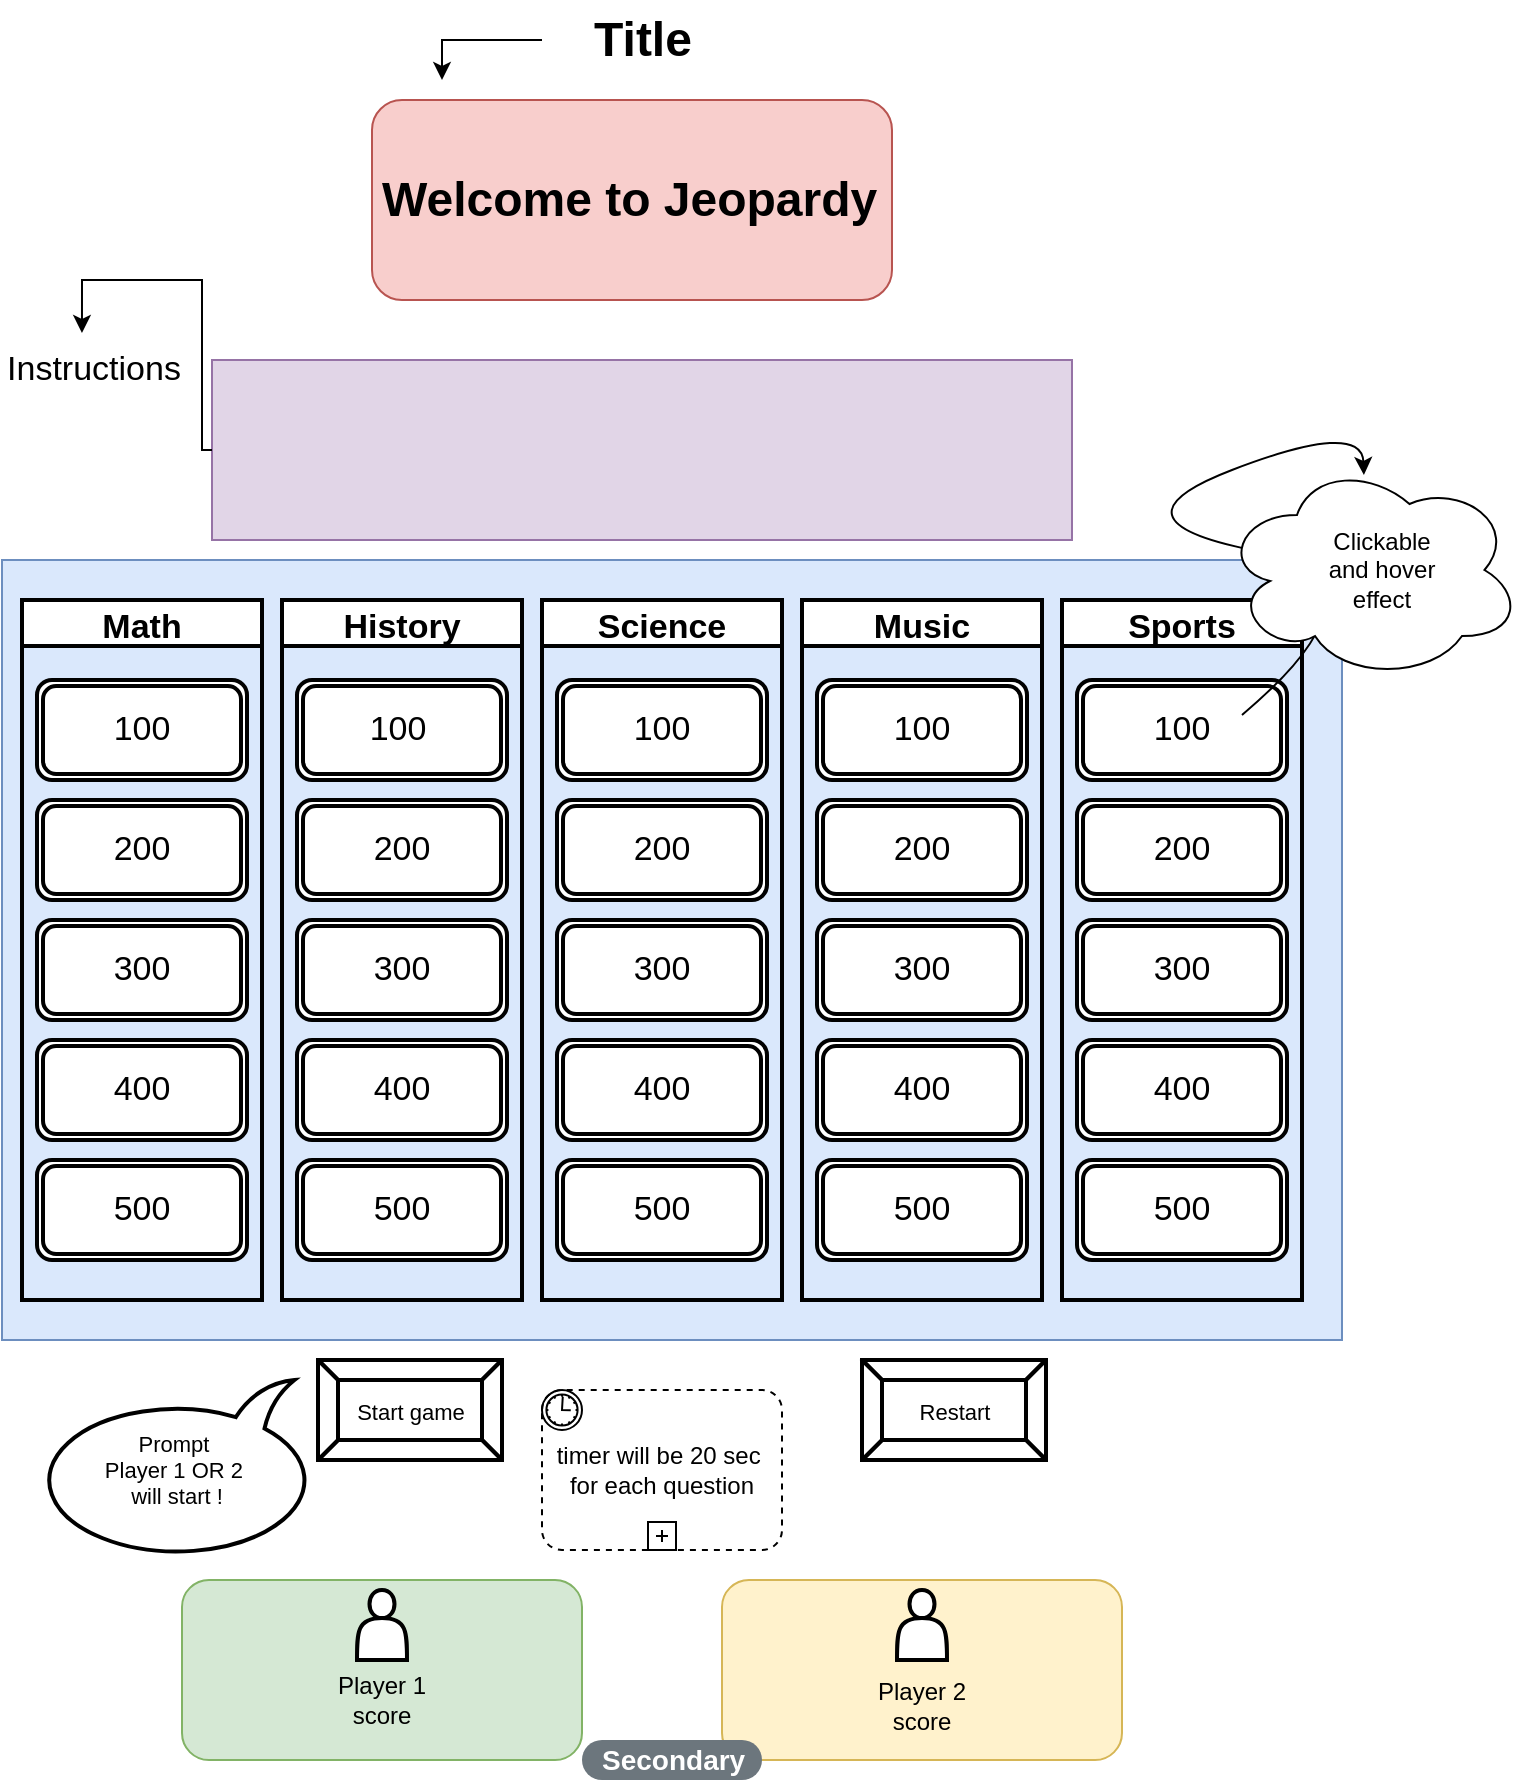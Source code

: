 <mxfile version="17.5.0" type="device"><diagram id="iRhzhgHxXOG-X4TMoqmh" name="Page-1"><mxGraphModel dx="662" dy="594" grid="1" gridSize="10" guides="1" tooltips="1" connect="1" arrows="1" fold="1" page="1" pageScale="1" pageWidth="850" pageHeight="1100" math="0" shadow="0"><root><mxCell id="0"/><mxCell id="1" parent="0"/><mxCell id="iEmB-0iqhxiT5rvF7xKx-22" style="edgeStyle=orthogonalEdgeStyle;rounded=0;orthogonalLoop=1;jettySize=auto;html=1;exitX=1;exitY=0.5;exitDx=0;exitDy=0;fontSize=17;" parent="1" source="iEmB-0iqhxiT5rvF7xKx-1" edge="1"><mxGeometry relative="1" as="geometry"><mxPoint x="760" y="475" as="targetPoint"/></mxGeometry></mxCell><mxCell id="iEmB-0iqhxiT5rvF7xKx-1" value="" style="rounded=0;whiteSpace=wrap;html=1;fillColor=#dae8fc;strokeColor=#6c8ebf;" parent="1" vertex="1"><mxGeometry x="110" y="280" width="670" height="390" as="geometry"/></mxCell><mxCell id="iEmB-0iqhxiT5rvF7xKx-3" value="" style="rounded=1;whiteSpace=wrap;html=1;fillColor=#f8cecc;strokeColor=#b85450;" parent="1" vertex="1"><mxGeometry x="295" y="50" width="260" height="100" as="geometry"/></mxCell><mxCell id="iEmB-0iqhxiT5rvF7xKx-6" value="&lt;h1&gt;Welcome to Jeopardy&lt;/h1&gt;" style="text;html=1;strokeColor=none;fillColor=none;spacing=5;spacingTop=-20;whiteSpace=wrap;overflow=hidden;rounded=0;" parent="1" vertex="1"><mxGeometry x="295" y="80" width="320" height="120" as="geometry"/></mxCell><mxCell id="iEmB-0iqhxiT5rvF7xKx-7" value="" style="rounded=1;whiteSpace=wrap;html=1;fillColor=#d5e8d4;strokeColor=#82b366;" parent="1" vertex="1"><mxGeometry x="200" y="790" width="200" height="90" as="geometry"/></mxCell><mxCell id="iEmB-0iqhxiT5rvF7xKx-8" value="Player 1 score" style="text;html=1;strokeColor=none;fillColor=none;align=center;verticalAlign=middle;whiteSpace=wrap;rounded=0;" parent="1" vertex="1"><mxGeometry x="270" y="840" width="60" height="20" as="geometry"/></mxCell><mxCell id="iEmB-0iqhxiT5rvF7xKx-116" style="edgeStyle=orthogonalEdgeStyle;rounded=0;orthogonalLoop=1;jettySize=auto;html=1;exitX=0.5;exitY=1;exitDx=0;exitDy=0;entryX=0.5;entryY=1;entryDx=0;entryDy=0;fontSize=11;" parent="1" source="iEmB-0iqhxiT5rvF7xKx-10" target="iEmB-0iqhxiT5rvF7xKx-11" edge="1"><mxGeometry relative="1" as="geometry"/></mxCell><mxCell id="iEmB-0iqhxiT5rvF7xKx-10" value="" style="rounded=1;whiteSpace=wrap;html=1;fillColor=#fff2cc;strokeColor=#d6b656;" parent="1" vertex="1"><mxGeometry x="470" y="790" width="200" height="90" as="geometry"/></mxCell><mxCell id="iEmB-0iqhxiT5rvF7xKx-11" value="Player 2 score" style="text;html=1;strokeColor=none;fillColor=none;align=center;verticalAlign=middle;whiteSpace=wrap;rounded=0;" parent="1" vertex="1"><mxGeometry x="540" y="840" width="60" height="25" as="geometry"/></mxCell><mxCell id="iEmB-0iqhxiT5rvF7xKx-14" value="" style="rounded=0;whiteSpace=wrap;html=1;fillColor=#e1d5e7;strokeColor=#9673a6;" parent="1" vertex="1"><mxGeometry x="215" y="180" width="430" height="90" as="geometry"/></mxCell><mxCell id="iEmB-0iqhxiT5rvF7xKx-15" value="&lt;font style=&quot;font-size: 17px&quot;&gt;Instructions&lt;/font&gt;" style="text;html=1;strokeColor=none;fillColor=none;align=center;verticalAlign=middle;whiteSpace=wrap;rounded=0;strokeWidth=2;" parent="1" vertex="1"><mxGeometry x="125.5" y="170" width="60" height="30" as="geometry"/></mxCell><mxCell id="iEmB-0iqhxiT5rvF7xKx-16" value="Math" style="swimlane;fontSize=17;strokeWidth=2;" parent="1" vertex="1"><mxGeometry x="120" y="300" width="120" height="350" as="geometry"/></mxCell><mxCell id="iEmB-0iqhxiT5rvF7xKx-61" value="" style="shape=ext;double=1;rounded=1;whiteSpace=wrap;html=1;fontSize=17;strokeWidth=2;" parent="iEmB-0iqhxiT5rvF7xKx-16" vertex="1"><mxGeometry x="7.5" y="40" width="105" height="50" as="geometry"/></mxCell><mxCell id="iEmB-0iqhxiT5rvF7xKx-63" value="" style="shape=ext;double=1;rounded=1;whiteSpace=wrap;html=1;fontSize=17;strokeWidth=2;" parent="iEmB-0iqhxiT5rvF7xKx-16" vertex="1"><mxGeometry x="7.5" y="100" width="105" height="50" as="geometry"/></mxCell><mxCell id="iEmB-0iqhxiT5rvF7xKx-64" value="" style="shape=ext;double=1;rounded=1;whiteSpace=wrap;html=1;fontSize=17;strokeWidth=2;" parent="iEmB-0iqhxiT5rvF7xKx-16" vertex="1"><mxGeometry x="7.5" y="160" width="105" height="50" as="geometry"/></mxCell><mxCell id="iEmB-0iqhxiT5rvF7xKx-65" value="" style="shape=ext;double=1;rounded=1;whiteSpace=wrap;html=1;fontSize=17;strokeWidth=2;" parent="iEmB-0iqhxiT5rvF7xKx-16" vertex="1"><mxGeometry x="7.5" y="220" width="105" height="50" as="geometry"/></mxCell><mxCell id="iEmB-0iqhxiT5rvF7xKx-66" value="" style="shape=ext;double=1;rounded=1;whiteSpace=wrap;html=1;fontSize=17;strokeWidth=2;" parent="iEmB-0iqhxiT5rvF7xKx-16" vertex="1"><mxGeometry x="7.5" y="280" width="105" height="50" as="geometry"/></mxCell><mxCell id="iEmB-0iqhxiT5rvF7xKx-87" value="100" style="text;html=1;strokeColor=none;fillColor=none;align=center;verticalAlign=middle;whiteSpace=wrap;rounded=0;fontSize=17;" parent="iEmB-0iqhxiT5rvF7xKx-16" vertex="1"><mxGeometry x="30" y="50" width="60" height="30" as="geometry"/></mxCell><mxCell id="iEmB-0iqhxiT5rvF7xKx-93" value="200" style="text;html=1;strokeColor=none;fillColor=none;align=center;verticalAlign=middle;whiteSpace=wrap;rounded=0;fontSize=17;" parent="iEmB-0iqhxiT5rvF7xKx-16" vertex="1"><mxGeometry x="30" y="110" width="60" height="30" as="geometry"/></mxCell><mxCell id="iEmB-0iqhxiT5rvF7xKx-98" value="300" style="text;html=1;strokeColor=none;fillColor=none;align=center;verticalAlign=middle;whiteSpace=wrap;rounded=0;fontSize=17;" parent="iEmB-0iqhxiT5rvF7xKx-16" vertex="1"><mxGeometry x="30" y="170" width="60" height="30" as="geometry"/></mxCell><mxCell id="iEmB-0iqhxiT5rvF7xKx-99" value="400" style="text;html=1;strokeColor=none;fillColor=none;align=center;verticalAlign=middle;whiteSpace=wrap;rounded=0;fontSize=17;" parent="iEmB-0iqhxiT5rvF7xKx-16" vertex="1"><mxGeometry x="30" y="230" width="60" height="30" as="geometry"/></mxCell><mxCell id="iEmB-0iqhxiT5rvF7xKx-100" value="500" style="text;html=1;strokeColor=none;fillColor=none;align=center;verticalAlign=middle;whiteSpace=wrap;rounded=0;fontSize=17;" parent="iEmB-0iqhxiT5rvF7xKx-16" vertex="1"><mxGeometry x="30" y="290" width="60" height="30" as="geometry"/></mxCell><mxCell id="iEmB-0iqhxiT5rvF7xKx-17" value="History" style="swimlane;fontSize=17;strokeWidth=2;" parent="1" vertex="1"><mxGeometry x="250" y="300" width="120" height="350" as="geometry"/></mxCell><mxCell id="iEmB-0iqhxiT5rvF7xKx-70" value="" style="shape=ext;double=1;rounded=1;whiteSpace=wrap;html=1;fontSize=17;strokeWidth=2;" parent="iEmB-0iqhxiT5rvF7xKx-17" vertex="1"><mxGeometry x="7.5" y="220" width="105" height="50" as="geometry"/></mxCell><mxCell id="iEmB-0iqhxiT5rvF7xKx-102" value="400" style="text;html=1;strokeColor=none;fillColor=none;align=center;verticalAlign=middle;whiteSpace=wrap;rounded=0;fontSize=17;" parent="iEmB-0iqhxiT5rvF7xKx-17" vertex="1"><mxGeometry x="30" y="230" width="60" height="30" as="geometry"/></mxCell><mxCell id="iEmB-0iqhxiT5rvF7xKx-19" value="Music" style="swimlane;fontSize=17;strokeWidth=2;" parent="1" vertex="1"><mxGeometry x="510" y="300" width="120" height="350" as="geometry"/></mxCell><mxCell id="iEmB-0iqhxiT5rvF7xKx-77" value="" style="shape=ext;double=1;rounded=1;whiteSpace=wrap;html=1;fontSize=17;strokeWidth=2;" parent="iEmB-0iqhxiT5rvF7xKx-19" vertex="1"><mxGeometry x="7.5" y="40" width="105" height="50" as="geometry"/></mxCell><mxCell id="iEmB-0iqhxiT5rvF7xKx-78" value="" style="shape=ext;double=1;rounded=1;whiteSpace=wrap;html=1;fontSize=17;strokeWidth=2;" parent="iEmB-0iqhxiT5rvF7xKx-19" vertex="1"><mxGeometry x="7.5" y="100" width="105" height="50" as="geometry"/></mxCell><mxCell id="iEmB-0iqhxiT5rvF7xKx-80" value="" style="shape=ext;double=1;rounded=1;whiteSpace=wrap;html=1;fontSize=17;strokeWidth=2;" parent="iEmB-0iqhxiT5rvF7xKx-19" vertex="1"><mxGeometry x="7.5" y="160" width="105" height="50" as="geometry"/></mxCell><mxCell id="iEmB-0iqhxiT5rvF7xKx-81" value="" style="shape=ext;double=1;rounded=1;whiteSpace=wrap;html=1;fontSize=17;strokeWidth=2;" parent="iEmB-0iqhxiT5rvF7xKx-19" vertex="1"><mxGeometry x="7.5" y="220" width="105" height="50" as="geometry"/></mxCell><mxCell id="iEmB-0iqhxiT5rvF7xKx-82" value="" style="shape=ext;double=1;rounded=1;whiteSpace=wrap;html=1;fontSize=17;strokeWidth=2;" parent="iEmB-0iqhxiT5rvF7xKx-19" vertex="1"><mxGeometry x="7.5" y="280" width="105" height="50" as="geometry"/></mxCell><mxCell id="iEmB-0iqhxiT5rvF7xKx-91" value="100" style="text;html=1;strokeColor=none;fillColor=none;align=center;verticalAlign=middle;whiteSpace=wrap;rounded=0;fontSize=17;" parent="iEmB-0iqhxiT5rvF7xKx-19" vertex="1"><mxGeometry x="30" y="50" width="60" height="30" as="geometry"/></mxCell><mxCell id="iEmB-0iqhxiT5rvF7xKx-96" value="200" style="text;html=1;strokeColor=none;fillColor=none;align=center;verticalAlign=middle;whiteSpace=wrap;rounded=0;fontSize=17;" parent="iEmB-0iqhxiT5rvF7xKx-19" vertex="1"><mxGeometry x="30" y="110" width="60" height="30" as="geometry"/></mxCell><mxCell id="iEmB-0iqhxiT5rvF7xKx-107" value="300" style="text;html=1;strokeColor=none;fillColor=none;align=center;verticalAlign=middle;whiteSpace=wrap;rounded=0;fontSize=17;" parent="iEmB-0iqhxiT5rvF7xKx-19" vertex="1"><mxGeometry x="30" y="170" width="60" height="30" as="geometry"/></mxCell><mxCell id="iEmB-0iqhxiT5rvF7xKx-109" value="400" style="text;html=1;strokeColor=none;fillColor=none;align=center;verticalAlign=middle;whiteSpace=wrap;rounded=0;fontSize=17;" parent="iEmB-0iqhxiT5rvF7xKx-19" vertex="1"><mxGeometry x="30" y="230" width="60" height="30" as="geometry"/></mxCell><mxCell id="iEmB-0iqhxiT5rvF7xKx-110" value="500" style="text;html=1;strokeColor=none;fillColor=none;align=center;verticalAlign=middle;whiteSpace=wrap;rounded=0;fontSize=17;" parent="iEmB-0iqhxiT5rvF7xKx-19" vertex="1"><mxGeometry x="30" y="290" width="60" height="30" as="geometry"/></mxCell><mxCell id="iEmB-0iqhxiT5rvF7xKx-21" value="Sports" style="swimlane;fontSize=17;strokeWidth=2;" parent="1" vertex="1"><mxGeometry x="640" y="300" width="120" height="350" as="geometry"/></mxCell><mxCell id="iEmB-0iqhxiT5rvF7xKx-79" value="" style="shape=ext;double=1;rounded=1;whiteSpace=wrap;html=1;fontSize=17;strokeWidth=2;" parent="iEmB-0iqhxiT5rvF7xKx-21" vertex="1"><mxGeometry x="7.5" y="40" width="105" height="50" as="geometry"/></mxCell><mxCell id="iEmB-0iqhxiT5rvF7xKx-83" value="" style="shape=ext;double=1;rounded=1;whiteSpace=wrap;html=1;fontSize=17;strokeWidth=2;" parent="iEmB-0iqhxiT5rvF7xKx-21" vertex="1"><mxGeometry x="7.5" y="100" width="105" height="50" as="geometry"/></mxCell><mxCell id="iEmB-0iqhxiT5rvF7xKx-84" value="" style="shape=ext;double=1;rounded=1;whiteSpace=wrap;html=1;fontSize=17;strokeWidth=2;" parent="iEmB-0iqhxiT5rvF7xKx-21" vertex="1"><mxGeometry x="7.5" y="160" width="105" height="50" as="geometry"/></mxCell><mxCell id="iEmB-0iqhxiT5rvF7xKx-85" value="" style="shape=ext;double=1;rounded=1;whiteSpace=wrap;html=1;fontSize=17;strokeWidth=2;" parent="iEmB-0iqhxiT5rvF7xKx-21" vertex="1"><mxGeometry x="7.5" y="220" width="105" height="50" as="geometry"/></mxCell><mxCell id="iEmB-0iqhxiT5rvF7xKx-86" value="" style="shape=ext;double=1;rounded=1;whiteSpace=wrap;html=1;fontSize=17;strokeWidth=2;" parent="iEmB-0iqhxiT5rvF7xKx-21" vertex="1"><mxGeometry x="7.5" y="280" width="105" height="50" as="geometry"/></mxCell><mxCell id="iEmB-0iqhxiT5rvF7xKx-92" value="100" style="text;html=1;strokeColor=none;fillColor=none;align=center;verticalAlign=middle;whiteSpace=wrap;rounded=0;fontSize=17;" parent="iEmB-0iqhxiT5rvF7xKx-21" vertex="1"><mxGeometry x="30" y="50" width="60" height="30" as="geometry"/></mxCell><mxCell id="iEmB-0iqhxiT5rvF7xKx-97" value="200" style="text;html=1;strokeColor=none;fillColor=none;align=center;verticalAlign=middle;whiteSpace=wrap;rounded=0;fontSize=17;" parent="iEmB-0iqhxiT5rvF7xKx-21" vertex="1"><mxGeometry x="30" y="110" width="60" height="30" as="geometry"/></mxCell><mxCell id="iEmB-0iqhxiT5rvF7xKx-108" value="300" style="text;html=1;strokeColor=none;fillColor=none;align=center;verticalAlign=middle;whiteSpace=wrap;rounded=0;fontSize=17;" parent="iEmB-0iqhxiT5rvF7xKx-21" vertex="1"><mxGeometry x="30" y="170" width="60" height="30" as="geometry"/></mxCell><mxCell id="iEmB-0iqhxiT5rvF7xKx-111" value="400" style="text;html=1;strokeColor=none;fillColor=none;align=center;verticalAlign=middle;whiteSpace=wrap;rounded=0;fontSize=17;" parent="iEmB-0iqhxiT5rvF7xKx-21" vertex="1"><mxGeometry x="30" y="230" width="60" height="30" as="geometry"/></mxCell><mxCell id="iEmB-0iqhxiT5rvF7xKx-112" value="500" style="text;html=1;strokeColor=none;fillColor=none;align=center;verticalAlign=middle;whiteSpace=wrap;rounded=0;fontSize=17;" parent="iEmB-0iqhxiT5rvF7xKx-21" vertex="1"><mxGeometry x="30" y="290" width="60" height="30" as="geometry"/></mxCell><mxCell id="iEmB-0iqhxiT5rvF7xKx-53" style="edgeStyle=orthogonalEdgeStyle;rounded=0;orthogonalLoop=1;jettySize=auto;html=1;fontSize=17;entryX=0.408;entryY=-0.117;entryDx=0;entryDy=0;entryPerimeter=0;" parent="1" source="iEmB-0iqhxiT5rvF7xKx-14" target="iEmB-0iqhxiT5rvF7xKx-15" edge="1"><mxGeometry relative="1" as="geometry"><mxPoint x="150" y="140" as="targetPoint"/><Array as="points"><mxPoint x="210" y="225"/><mxPoint x="210" y="140"/><mxPoint x="150" y="140"/></Array></mxGeometry></mxCell><mxCell id="iEmB-0iqhxiT5rvF7xKx-54" value="" style="shape=actor;whiteSpace=wrap;html=1;fontSize=17;strokeWidth=2;" parent="1" vertex="1"><mxGeometry x="287.5" y="795" width="25" height="35" as="geometry"/></mxCell><mxCell id="iEmB-0iqhxiT5rvF7xKx-55" value="" style="shape=actor;whiteSpace=wrap;html=1;fontSize=17;strokeWidth=2;" parent="1" vertex="1"><mxGeometry x="557.5" y="795" width="25" height="35" as="geometry"/></mxCell><mxCell id="iEmB-0iqhxiT5rvF7xKx-18" value="Science" style="swimlane;fontSize=17;strokeWidth=2;" parent="1" vertex="1"><mxGeometry x="380" y="300" width="120" height="350" as="geometry"/></mxCell><mxCell id="iEmB-0iqhxiT5rvF7xKx-72" value="" style="shape=ext;double=1;rounded=1;whiteSpace=wrap;html=1;fontSize=17;strokeWidth=2;" parent="iEmB-0iqhxiT5rvF7xKx-18" vertex="1"><mxGeometry x="7.5" y="40" width="105" height="50" as="geometry"/></mxCell><mxCell id="iEmB-0iqhxiT5rvF7xKx-73" value="" style="shape=ext;double=1;rounded=1;whiteSpace=wrap;html=1;fontSize=17;strokeWidth=2;" parent="iEmB-0iqhxiT5rvF7xKx-18" vertex="1"><mxGeometry x="7.5" y="100" width="105" height="50" as="geometry"/></mxCell><mxCell id="iEmB-0iqhxiT5rvF7xKx-74" value="" style="shape=ext;double=1;rounded=1;whiteSpace=wrap;html=1;fontSize=17;strokeWidth=2;" parent="iEmB-0iqhxiT5rvF7xKx-18" vertex="1"><mxGeometry x="7.5" y="160" width="105" height="50" as="geometry"/></mxCell><mxCell id="iEmB-0iqhxiT5rvF7xKx-75" value="" style="shape=ext;double=1;rounded=1;whiteSpace=wrap;html=1;fontSize=17;strokeWidth=2;" parent="iEmB-0iqhxiT5rvF7xKx-18" vertex="1"><mxGeometry x="7.5" y="220" width="105" height="50" as="geometry"/></mxCell><mxCell id="iEmB-0iqhxiT5rvF7xKx-76" value="" style="shape=ext;double=1;rounded=1;whiteSpace=wrap;html=1;fontSize=17;strokeWidth=2;" parent="iEmB-0iqhxiT5rvF7xKx-18" vertex="1"><mxGeometry x="7.5" y="280" width="105" height="50" as="geometry"/></mxCell><mxCell id="iEmB-0iqhxiT5rvF7xKx-90" value="100" style="text;html=1;strokeColor=none;fillColor=none;align=center;verticalAlign=middle;whiteSpace=wrap;rounded=0;fontSize=17;" parent="iEmB-0iqhxiT5rvF7xKx-18" vertex="1"><mxGeometry x="30" y="50" width="60" height="30" as="geometry"/></mxCell><mxCell id="iEmB-0iqhxiT5rvF7xKx-95" value="200" style="text;html=1;strokeColor=none;fillColor=none;align=center;verticalAlign=middle;whiteSpace=wrap;rounded=0;fontSize=17;" parent="iEmB-0iqhxiT5rvF7xKx-18" vertex="1"><mxGeometry x="30" y="110" width="60" height="30" as="geometry"/></mxCell><mxCell id="iEmB-0iqhxiT5rvF7xKx-104" value="300" style="text;html=1;strokeColor=none;fillColor=none;align=center;verticalAlign=middle;whiteSpace=wrap;rounded=0;fontSize=17;" parent="iEmB-0iqhxiT5rvF7xKx-18" vertex="1"><mxGeometry x="30" y="170" width="60" height="30" as="geometry"/></mxCell><mxCell id="iEmB-0iqhxiT5rvF7xKx-105" value="400" style="text;html=1;strokeColor=none;fillColor=none;align=center;verticalAlign=middle;whiteSpace=wrap;rounded=0;fontSize=17;" parent="iEmB-0iqhxiT5rvF7xKx-18" vertex="1"><mxGeometry x="30" y="230" width="60" height="30" as="geometry"/></mxCell><mxCell id="iEmB-0iqhxiT5rvF7xKx-106" value="500" style="text;html=1;strokeColor=none;fillColor=none;align=center;verticalAlign=middle;whiteSpace=wrap;rounded=0;fontSize=17;" parent="iEmB-0iqhxiT5rvF7xKx-18" vertex="1"><mxGeometry x="30" y="290" width="60" height="30" as="geometry"/></mxCell><mxCell id="iEmB-0iqhxiT5rvF7xKx-58" value="Title" style="text;strokeColor=none;fillColor=none;html=1;fontSize=24;fontStyle=1;verticalAlign=middle;align=center;" parent="1" vertex="1"><mxGeometry x="380" width="100" height="40" as="geometry"/></mxCell><mxCell id="iEmB-0iqhxiT5rvF7xKx-67" value="" style="shape=ext;double=1;rounded=1;whiteSpace=wrap;html=1;fontSize=17;strokeWidth=2;" parent="1" vertex="1"><mxGeometry x="257.5" y="340" width="105" height="50" as="geometry"/></mxCell><mxCell id="iEmB-0iqhxiT5rvF7xKx-68" value="" style="shape=ext;double=1;rounded=1;whiteSpace=wrap;html=1;fontSize=17;strokeWidth=2;" parent="1" vertex="1"><mxGeometry x="257.5" y="400" width="105" height="50" as="geometry"/></mxCell><mxCell id="iEmB-0iqhxiT5rvF7xKx-69" value="" style="shape=ext;double=1;rounded=1;whiteSpace=wrap;html=1;fontSize=17;strokeWidth=2;" parent="1" vertex="1"><mxGeometry x="257.5" y="460" width="105" height="50" as="geometry"/></mxCell><mxCell id="iEmB-0iqhxiT5rvF7xKx-71" value="" style="shape=ext;double=1;rounded=1;whiteSpace=wrap;html=1;fontSize=17;strokeWidth=2;" parent="1" vertex="1"><mxGeometry x="257.5" y="580" width="105" height="50" as="geometry"/></mxCell><mxCell id="iEmB-0iqhxiT5rvF7xKx-89" value="100" style="text;html=1;strokeColor=none;fillColor=none;align=center;verticalAlign=middle;whiteSpace=wrap;rounded=0;fontSize=17;" parent="1" vertex="1"><mxGeometry x="278" y="350" width="60" height="30" as="geometry"/></mxCell><mxCell id="iEmB-0iqhxiT5rvF7xKx-94" value="200" style="text;html=1;strokeColor=none;fillColor=none;align=center;verticalAlign=middle;whiteSpace=wrap;rounded=0;fontSize=17;" parent="1" vertex="1"><mxGeometry x="280" y="410" width="60" height="30" as="geometry"/></mxCell><mxCell id="iEmB-0iqhxiT5rvF7xKx-101" value="300" style="text;html=1;strokeColor=none;fillColor=none;align=center;verticalAlign=middle;whiteSpace=wrap;rounded=0;fontSize=17;" parent="1" vertex="1"><mxGeometry x="280" y="470" width="60" height="30" as="geometry"/></mxCell><mxCell id="iEmB-0iqhxiT5rvF7xKx-103" value="500" style="text;html=1;strokeColor=none;fillColor=none;align=center;verticalAlign=middle;whiteSpace=wrap;rounded=0;fontSize=17;" parent="1" vertex="1"><mxGeometry x="280" y="590" width="60" height="30" as="geometry"/></mxCell><mxCell id="iEmB-0iqhxiT5rvF7xKx-114" value="" style="edgeStyle=elbowEdgeStyle;elbow=horizontal;endArrow=classic;html=1;rounded=0;fontSize=17;exitX=0;exitY=0.5;exitDx=0;exitDy=0;" parent="1" source="iEmB-0iqhxiT5rvF7xKx-58" edge="1"><mxGeometry width="50" height="50" relative="1" as="geometry"><mxPoint x="340" y="-10" as="sourcePoint"/><mxPoint x="330" y="40" as="targetPoint"/><Array as="points"><mxPoint x="330" y="10"/></Array></mxGeometry></mxCell><mxCell id="iEmB-0iqhxiT5rvF7xKx-115" value="&lt;font style=&quot;font-size: 11px&quot;&gt;Start game&lt;/font&gt;" style="labelPosition=center;verticalLabelPosition=middle;align=center;html=1;shape=mxgraph.basic.button;dx=10;fontSize=17;strokeWidth=2;" parent="1" vertex="1"><mxGeometry x="268" y="680" width="92" height="50" as="geometry"/></mxCell><mxCell id="iEmB-0iqhxiT5rvF7xKx-117" value="&lt;font style=&quot;font-size: 11px&quot;&gt;Restart&lt;/font&gt;" style="labelPosition=center;verticalLabelPosition=middle;align=center;html=1;shape=mxgraph.basic.button;dx=10;fontSize=17;strokeWidth=2;" parent="1" vertex="1"><mxGeometry x="540" y="680" width="92" height="50" as="geometry"/></mxCell><mxCell id="iEmB-0iqhxiT5rvF7xKx-118" value="Prompt&amp;nbsp;&lt;br&gt;Player 1 OR 2&amp;nbsp;&lt;br&gt;will start !" style="whiteSpace=wrap;html=1;shape=mxgraph.basic.oval_callout;fontSize=11;strokeWidth=2;direction=west;" parent="1" vertex="1"><mxGeometry x="125.5" y="690" width="142.5" height="90" as="geometry"/></mxCell><mxCell id="fhDmonXjoQAETxksAI5A-1" value="" style="curved=1;endArrow=classic;html=1;rounded=0;exitX=1;exitY=0.25;exitDx=0;exitDy=0;entryX=0.473;entryY=0.068;entryDx=0;entryDy=0;entryPerimeter=0;" edge="1" parent="1" source="iEmB-0iqhxiT5rvF7xKx-92" target="fhDmonXjoQAETxksAI5A-2"><mxGeometry width="50" height="50" relative="1" as="geometry"><mxPoint x="790" y="260" as="sourcePoint"/><mxPoint x="800" y="230" as="targetPoint"/><Array as="points"><mxPoint x="810" y="290"/><mxPoint x="660" y="260"/><mxPoint x="790" y="210"/></Array></mxGeometry></mxCell><mxCell id="fhDmonXjoQAETxksAI5A-2" value="" style="ellipse;shape=cloud;whiteSpace=wrap;html=1;" vertex="1" parent="1"><mxGeometry x="720" y="230" width="150" height="110" as="geometry"/></mxCell><mxCell id="fhDmonXjoQAETxksAI5A-5" value="Clickable and hover effect&lt;br&gt;" style="text;html=1;strokeColor=none;fillColor=none;align=center;verticalAlign=middle;whiteSpace=wrap;rounded=0;" vertex="1" parent="1"><mxGeometry x="770" y="270" width="60" height="30" as="geometry"/></mxCell><mxCell id="fhDmonXjoQAETxksAI5A-6" value="Secondary" style="rounded=1;whiteSpace=wrap;html=1;arcSize=50;strokeColor=none;strokeWidth=1;fillColor=#6C767D;fontColor=#FFFFFF;whiteSpace=wrap;align=left;verticalAlign=middle;spacingLeft=0;fontStyle=1;fontSize=14;spacing=10;" vertex="1" parent="1"><mxGeometry x="400" y="870" width="90" height="20" as="geometry"/></mxCell><mxCell id="fhDmonXjoQAETxksAI5A-7" value="timer will be 20 sec &#10;for each question" style="points=[[0.25,0,0],[0.5,0,0],[0.75,0,0],[1,0.25,0],[1,0.5,0],[1,0.75,0],[0.75,1,0],[0.5,1,0],[0.25,1,0],[0,0.75,0],[0,0.5,0],[0,0.25,0]];shape=mxgraph.bpmn.task;whiteSpace=wrap;rectStyle=rounded;size=10;taskMarker=abstract;bpmnShapeType=subprocess;isLoopSub=1;outline=eventInt;symbol=timer;" vertex="1" parent="1"><mxGeometry x="380" y="695" width="120" height="80" as="geometry"/></mxCell></root></mxGraphModel></diagram></mxfile>
